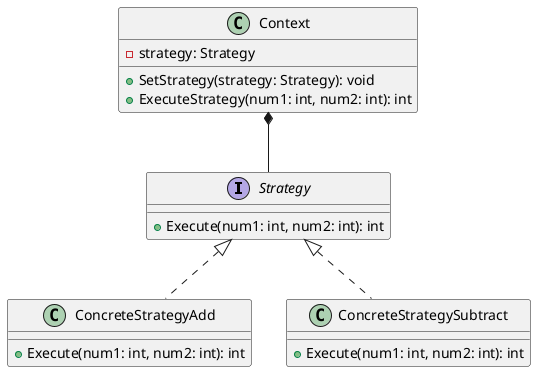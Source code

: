 @startuml

interface Strategy {
    + Execute(num1: int, num2: int): int
}

class ConcreteStrategyAdd {
    + Execute(num1: int, num2: int): int
}

class ConcreteStrategySubtract {
    + Execute(num1: int, num2: int): int
}

class Context {
    - strategy: Strategy
    + SetStrategy(strategy: Strategy): void
    + ExecuteStrategy(num1: int, num2: int): int
}

Strategy <|.. ConcreteStrategyAdd
Strategy <|.. ConcreteStrategySubtract

Context *-- Strategy

@enduml
